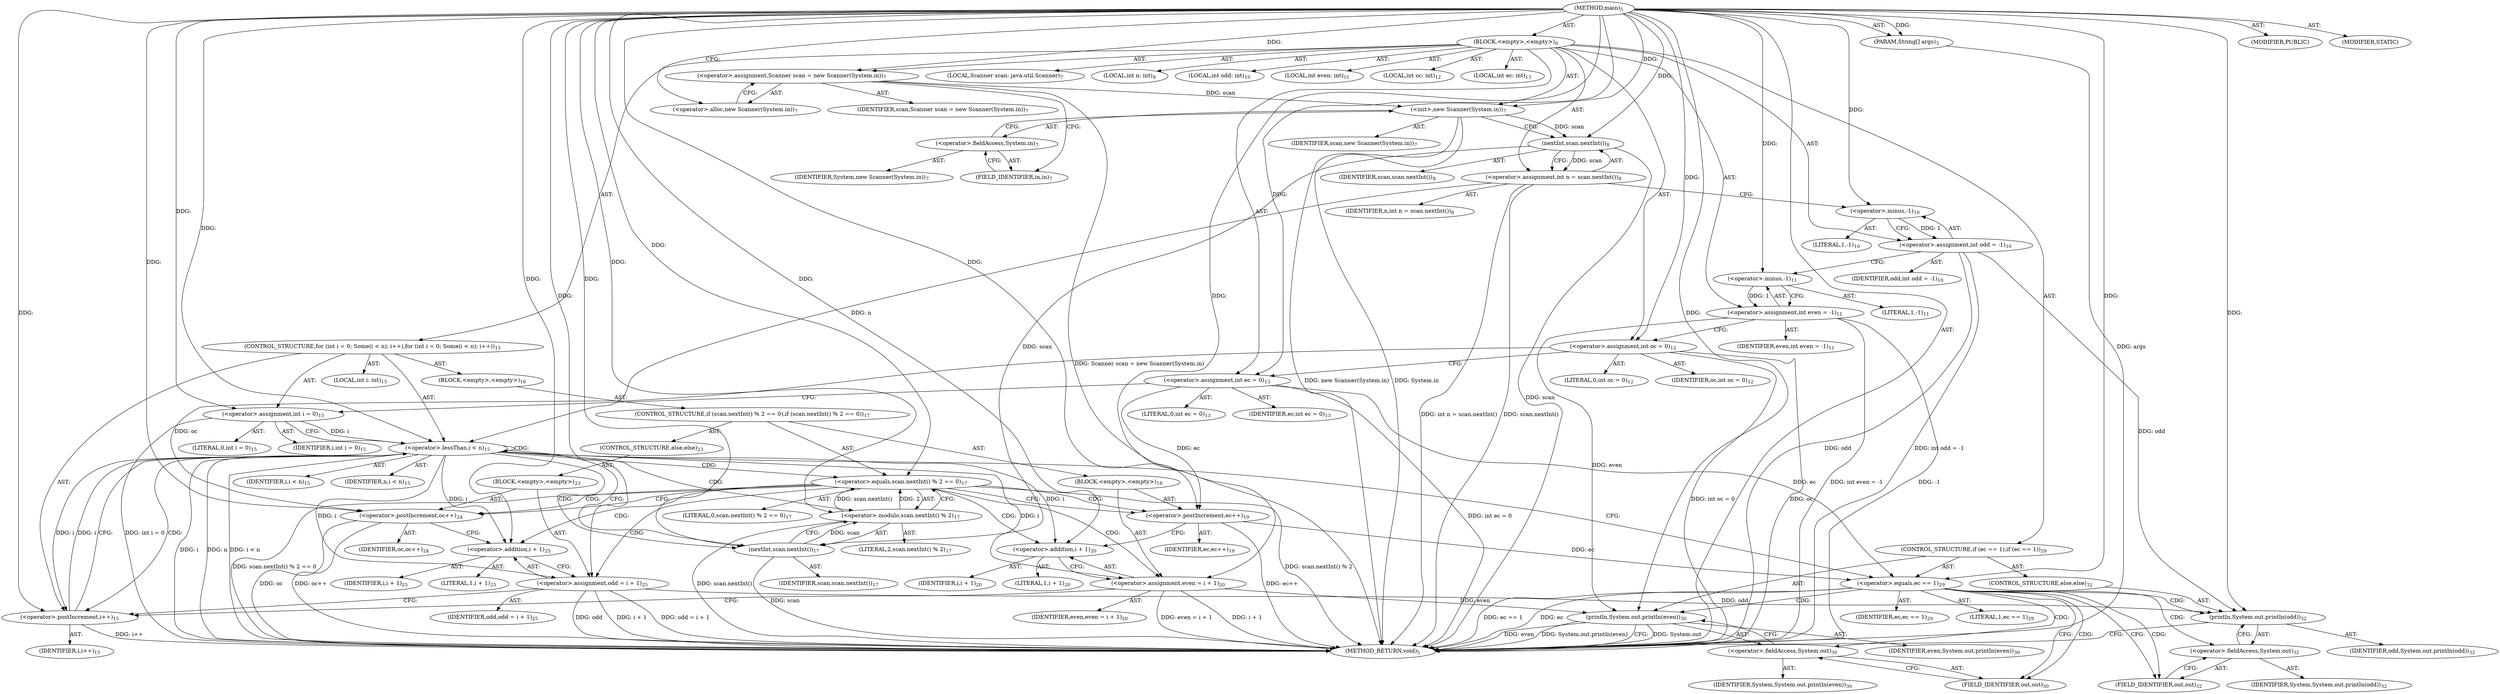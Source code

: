 digraph "main" {  
"19" [label = <(METHOD,main)<SUB>5</SUB>> ]
"20" [label = <(PARAM,String[] args)<SUB>5</SUB>> ]
"21" [label = <(BLOCK,&lt;empty&gt;,&lt;empty&gt;)<SUB>6</SUB>> ]
"4" [label = <(LOCAL,Scanner scan: java.util.Scanner)<SUB>7</SUB>> ]
"22" [label = <(&lt;operator&gt;.assignment,Scanner scan = new Scanner(System.in))<SUB>7</SUB>> ]
"23" [label = <(IDENTIFIER,scan,Scanner scan = new Scanner(System.in))<SUB>7</SUB>> ]
"24" [label = <(&lt;operator&gt;.alloc,new Scanner(System.in))<SUB>7</SUB>> ]
"25" [label = <(&lt;init&gt;,new Scanner(System.in))<SUB>7</SUB>> ]
"3" [label = <(IDENTIFIER,scan,new Scanner(System.in))<SUB>7</SUB>> ]
"26" [label = <(&lt;operator&gt;.fieldAccess,System.in)<SUB>7</SUB>> ]
"27" [label = <(IDENTIFIER,System,new Scanner(System.in))<SUB>7</SUB>> ]
"28" [label = <(FIELD_IDENTIFIER,in,in)<SUB>7</SUB>> ]
"29" [label = <(LOCAL,int n: int)<SUB>8</SUB>> ]
"30" [label = <(&lt;operator&gt;.assignment,int n = scan.nextInt())<SUB>8</SUB>> ]
"31" [label = <(IDENTIFIER,n,int n = scan.nextInt())<SUB>8</SUB>> ]
"32" [label = <(nextInt,scan.nextInt())<SUB>8</SUB>> ]
"33" [label = <(IDENTIFIER,scan,scan.nextInt())<SUB>8</SUB>> ]
"34" [label = <(LOCAL,int odd: int)<SUB>10</SUB>> ]
"35" [label = <(&lt;operator&gt;.assignment,int odd = -1)<SUB>10</SUB>> ]
"36" [label = <(IDENTIFIER,odd,int odd = -1)<SUB>10</SUB>> ]
"37" [label = <(&lt;operator&gt;.minus,-1)<SUB>10</SUB>> ]
"38" [label = <(LITERAL,1,-1)<SUB>10</SUB>> ]
"39" [label = <(LOCAL,int even: int)<SUB>11</SUB>> ]
"40" [label = <(&lt;operator&gt;.assignment,int even = -1)<SUB>11</SUB>> ]
"41" [label = <(IDENTIFIER,even,int even = -1)<SUB>11</SUB>> ]
"42" [label = <(&lt;operator&gt;.minus,-1)<SUB>11</SUB>> ]
"43" [label = <(LITERAL,1,-1)<SUB>11</SUB>> ]
"44" [label = <(LOCAL,int oc: int)<SUB>12</SUB>> ]
"45" [label = <(&lt;operator&gt;.assignment,int oc = 0)<SUB>12</SUB>> ]
"46" [label = <(IDENTIFIER,oc,int oc = 0)<SUB>12</SUB>> ]
"47" [label = <(LITERAL,0,int oc = 0)<SUB>12</SUB>> ]
"48" [label = <(LOCAL,int ec: int)<SUB>13</SUB>> ]
"49" [label = <(&lt;operator&gt;.assignment,int ec = 0)<SUB>13</SUB>> ]
"50" [label = <(IDENTIFIER,ec,int ec = 0)<SUB>13</SUB>> ]
"51" [label = <(LITERAL,0,int ec = 0)<SUB>13</SUB>> ]
"52" [label = <(CONTROL_STRUCTURE,for (int i = 0; Some(i &lt; n); i++),for (int i = 0; Some(i &lt; n); i++))<SUB>15</SUB>> ]
"53" [label = <(LOCAL,int i: int)<SUB>15</SUB>> ]
"54" [label = <(&lt;operator&gt;.assignment,int i = 0)<SUB>15</SUB>> ]
"55" [label = <(IDENTIFIER,i,int i = 0)<SUB>15</SUB>> ]
"56" [label = <(LITERAL,0,int i = 0)<SUB>15</SUB>> ]
"57" [label = <(&lt;operator&gt;.lessThan,i &lt; n)<SUB>15</SUB>> ]
"58" [label = <(IDENTIFIER,i,i &lt; n)<SUB>15</SUB>> ]
"59" [label = <(IDENTIFIER,n,i &lt; n)<SUB>15</SUB>> ]
"60" [label = <(&lt;operator&gt;.postIncrement,i++)<SUB>15</SUB>> ]
"61" [label = <(IDENTIFIER,i,i++)<SUB>15</SUB>> ]
"62" [label = <(BLOCK,&lt;empty&gt;,&lt;empty&gt;)<SUB>16</SUB>> ]
"63" [label = <(CONTROL_STRUCTURE,if (scan.nextInt() % 2 == 0),if (scan.nextInt() % 2 == 0))<SUB>17</SUB>> ]
"64" [label = <(&lt;operator&gt;.equals,scan.nextInt() % 2 == 0)<SUB>17</SUB>> ]
"65" [label = <(&lt;operator&gt;.modulo,scan.nextInt() % 2)<SUB>17</SUB>> ]
"66" [label = <(nextInt,scan.nextInt())<SUB>17</SUB>> ]
"67" [label = <(IDENTIFIER,scan,scan.nextInt())<SUB>17</SUB>> ]
"68" [label = <(LITERAL,2,scan.nextInt() % 2)<SUB>17</SUB>> ]
"69" [label = <(LITERAL,0,scan.nextInt() % 2 == 0)<SUB>17</SUB>> ]
"70" [label = <(BLOCK,&lt;empty&gt;,&lt;empty&gt;)<SUB>18</SUB>> ]
"71" [label = <(&lt;operator&gt;.postIncrement,ec++)<SUB>19</SUB>> ]
"72" [label = <(IDENTIFIER,ec,ec++)<SUB>19</SUB>> ]
"73" [label = <(&lt;operator&gt;.assignment,even = i + 1)<SUB>20</SUB>> ]
"74" [label = <(IDENTIFIER,even,even = i + 1)<SUB>20</SUB>> ]
"75" [label = <(&lt;operator&gt;.addition,i + 1)<SUB>20</SUB>> ]
"76" [label = <(IDENTIFIER,i,i + 1)<SUB>20</SUB>> ]
"77" [label = <(LITERAL,1,i + 1)<SUB>20</SUB>> ]
"78" [label = <(CONTROL_STRUCTURE,else,else)<SUB>23</SUB>> ]
"79" [label = <(BLOCK,&lt;empty&gt;,&lt;empty&gt;)<SUB>23</SUB>> ]
"80" [label = <(&lt;operator&gt;.postIncrement,oc++)<SUB>24</SUB>> ]
"81" [label = <(IDENTIFIER,oc,oc++)<SUB>24</SUB>> ]
"82" [label = <(&lt;operator&gt;.assignment,odd = i + 1)<SUB>25</SUB>> ]
"83" [label = <(IDENTIFIER,odd,odd = i + 1)<SUB>25</SUB>> ]
"84" [label = <(&lt;operator&gt;.addition,i + 1)<SUB>25</SUB>> ]
"85" [label = <(IDENTIFIER,i,i + 1)<SUB>25</SUB>> ]
"86" [label = <(LITERAL,1,i + 1)<SUB>25</SUB>> ]
"87" [label = <(CONTROL_STRUCTURE,if (ec == 1),if (ec == 1))<SUB>29</SUB>> ]
"88" [label = <(&lt;operator&gt;.equals,ec == 1)<SUB>29</SUB>> ]
"89" [label = <(IDENTIFIER,ec,ec == 1)<SUB>29</SUB>> ]
"90" [label = <(LITERAL,1,ec == 1)<SUB>29</SUB>> ]
"91" [label = <(println,System.out.println(even))<SUB>30</SUB>> ]
"92" [label = <(&lt;operator&gt;.fieldAccess,System.out)<SUB>30</SUB>> ]
"93" [label = <(IDENTIFIER,System,System.out.println(even))<SUB>30</SUB>> ]
"94" [label = <(FIELD_IDENTIFIER,out,out)<SUB>30</SUB>> ]
"95" [label = <(IDENTIFIER,even,System.out.println(even))<SUB>30</SUB>> ]
"96" [label = <(CONTROL_STRUCTURE,else,else)<SUB>32</SUB>> ]
"97" [label = <(println,System.out.println(odd))<SUB>32</SUB>> ]
"98" [label = <(&lt;operator&gt;.fieldAccess,System.out)<SUB>32</SUB>> ]
"99" [label = <(IDENTIFIER,System,System.out.println(odd))<SUB>32</SUB>> ]
"100" [label = <(FIELD_IDENTIFIER,out,out)<SUB>32</SUB>> ]
"101" [label = <(IDENTIFIER,odd,System.out.println(odd))<SUB>32</SUB>> ]
"102" [label = <(MODIFIER,PUBLIC)> ]
"103" [label = <(MODIFIER,STATIC)> ]
"104" [label = <(METHOD_RETURN,void)<SUB>5</SUB>> ]
  "19" -> "20"  [ label = "AST: "] 
  "19" -> "21"  [ label = "AST: "] 
  "19" -> "102"  [ label = "AST: "] 
  "19" -> "103"  [ label = "AST: "] 
  "19" -> "104"  [ label = "AST: "] 
  "21" -> "4"  [ label = "AST: "] 
  "21" -> "22"  [ label = "AST: "] 
  "21" -> "25"  [ label = "AST: "] 
  "21" -> "29"  [ label = "AST: "] 
  "21" -> "30"  [ label = "AST: "] 
  "21" -> "34"  [ label = "AST: "] 
  "21" -> "35"  [ label = "AST: "] 
  "21" -> "39"  [ label = "AST: "] 
  "21" -> "40"  [ label = "AST: "] 
  "21" -> "44"  [ label = "AST: "] 
  "21" -> "45"  [ label = "AST: "] 
  "21" -> "48"  [ label = "AST: "] 
  "21" -> "49"  [ label = "AST: "] 
  "21" -> "52"  [ label = "AST: "] 
  "21" -> "87"  [ label = "AST: "] 
  "22" -> "23"  [ label = "AST: "] 
  "22" -> "24"  [ label = "AST: "] 
  "25" -> "3"  [ label = "AST: "] 
  "25" -> "26"  [ label = "AST: "] 
  "26" -> "27"  [ label = "AST: "] 
  "26" -> "28"  [ label = "AST: "] 
  "30" -> "31"  [ label = "AST: "] 
  "30" -> "32"  [ label = "AST: "] 
  "32" -> "33"  [ label = "AST: "] 
  "35" -> "36"  [ label = "AST: "] 
  "35" -> "37"  [ label = "AST: "] 
  "37" -> "38"  [ label = "AST: "] 
  "40" -> "41"  [ label = "AST: "] 
  "40" -> "42"  [ label = "AST: "] 
  "42" -> "43"  [ label = "AST: "] 
  "45" -> "46"  [ label = "AST: "] 
  "45" -> "47"  [ label = "AST: "] 
  "49" -> "50"  [ label = "AST: "] 
  "49" -> "51"  [ label = "AST: "] 
  "52" -> "53"  [ label = "AST: "] 
  "52" -> "54"  [ label = "AST: "] 
  "52" -> "57"  [ label = "AST: "] 
  "52" -> "60"  [ label = "AST: "] 
  "52" -> "62"  [ label = "AST: "] 
  "54" -> "55"  [ label = "AST: "] 
  "54" -> "56"  [ label = "AST: "] 
  "57" -> "58"  [ label = "AST: "] 
  "57" -> "59"  [ label = "AST: "] 
  "60" -> "61"  [ label = "AST: "] 
  "62" -> "63"  [ label = "AST: "] 
  "63" -> "64"  [ label = "AST: "] 
  "63" -> "70"  [ label = "AST: "] 
  "63" -> "78"  [ label = "AST: "] 
  "64" -> "65"  [ label = "AST: "] 
  "64" -> "69"  [ label = "AST: "] 
  "65" -> "66"  [ label = "AST: "] 
  "65" -> "68"  [ label = "AST: "] 
  "66" -> "67"  [ label = "AST: "] 
  "70" -> "71"  [ label = "AST: "] 
  "70" -> "73"  [ label = "AST: "] 
  "71" -> "72"  [ label = "AST: "] 
  "73" -> "74"  [ label = "AST: "] 
  "73" -> "75"  [ label = "AST: "] 
  "75" -> "76"  [ label = "AST: "] 
  "75" -> "77"  [ label = "AST: "] 
  "78" -> "79"  [ label = "AST: "] 
  "79" -> "80"  [ label = "AST: "] 
  "79" -> "82"  [ label = "AST: "] 
  "80" -> "81"  [ label = "AST: "] 
  "82" -> "83"  [ label = "AST: "] 
  "82" -> "84"  [ label = "AST: "] 
  "84" -> "85"  [ label = "AST: "] 
  "84" -> "86"  [ label = "AST: "] 
  "87" -> "88"  [ label = "AST: "] 
  "87" -> "91"  [ label = "AST: "] 
  "87" -> "96"  [ label = "AST: "] 
  "88" -> "89"  [ label = "AST: "] 
  "88" -> "90"  [ label = "AST: "] 
  "91" -> "92"  [ label = "AST: "] 
  "91" -> "95"  [ label = "AST: "] 
  "92" -> "93"  [ label = "AST: "] 
  "92" -> "94"  [ label = "AST: "] 
  "96" -> "97"  [ label = "AST: "] 
  "97" -> "98"  [ label = "AST: "] 
  "97" -> "101"  [ label = "AST: "] 
  "98" -> "99"  [ label = "AST: "] 
  "98" -> "100"  [ label = "AST: "] 
  "22" -> "28"  [ label = "CFG: "] 
  "25" -> "32"  [ label = "CFG: "] 
  "30" -> "37"  [ label = "CFG: "] 
  "35" -> "42"  [ label = "CFG: "] 
  "40" -> "45"  [ label = "CFG: "] 
  "45" -> "49"  [ label = "CFG: "] 
  "49" -> "54"  [ label = "CFG: "] 
  "24" -> "22"  [ label = "CFG: "] 
  "26" -> "25"  [ label = "CFG: "] 
  "32" -> "30"  [ label = "CFG: "] 
  "37" -> "35"  [ label = "CFG: "] 
  "42" -> "40"  [ label = "CFG: "] 
  "54" -> "57"  [ label = "CFG: "] 
  "57" -> "66"  [ label = "CFG: "] 
  "57" -> "88"  [ label = "CFG: "] 
  "60" -> "57"  [ label = "CFG: "] 
  "88" -> "94"  [ label = "CFG: "] 
  "88" -> "100"  [ label = "CFG: "] 
  "91" -> "104"  [ label = "CFG: "] 
  "28" -> "26"  [ label = "CFG: "] 
  "92" -> "91"  [ label = "CFG: "] 
  "97" -> "104"  [ label = "CFG: "] 
  "64" -> "71"  [ label = "CFG: "] 
  "64" -> "80"  [ label = "CFG: "] 
  "94" -> "92"  [ label = "CFG: "] 
  "98" -> "97"  [ label = "CFG: "] 
  "65" -> "64"  [ label = "CFG: "] 
  "71" -> "75"  [ label = "CFG: "] 
  "73" -> "60"  [ label = "CFG: "] 
  "100" -> "98"  [ label = "CFG: "] 
  "66" -> "65"  [ label = "CFG: "] 
  "75" -> "73"  [ label = "CFG: "] 
  "80" -> "84"  [ label = "CFG: "] 
  "82" -> "60"  [ label = "CFG: "] 
  "84" -> "82"  [ label = "CFG: "] 
  "19" -> "24"  [ label = "CFG: "] 
  "20" -> "104"  [ label = "DDG: args"] 
  "22" -> "104"  [ label = "DDG: Scanner scan = new Scanner(System.in)"] 
  "25" -> "104"  [ label = "DDG: System.in"] 
  "25" -> "104"  [ label = "DDG: new Scanner(System.in)"] 
  "32" -> "104"  [ label = "DDG: scan"] 
  "30" -> "104"  [ label = "DDG: scan.nextInt()"] 
  "30" -> "104"  [ label = "DDG: int n = scan.nextInt()"] 
  "35" -> "104"  [ label = "DDG: odd"] 
  "35" -> "104"  [ label = "DDG: int odd = -1"] 
  "40" -> "104"  [ label = "DDG: -1"] 
  "40" -> "104"  [ label = "DDG: int even = -1"] 
  "45" -> "104"  [ label = "DDG: oc"] 
  "45" -> "104"  [ label = "DDG: int oc = 0"] 
  "49" -> "104"  [ label = "DDG: int ec = 0"] 
  "54" -> "104"  [ label = "DDG: int i = 0"] 
  "57" -> "104"  [ label = "DDG: i"] 
  "57" -> "104"  [ label = "DDG: n"] 
  "57" -> "104"  [ label = "DDG: i &lt; n"] 
  "88" -> "104"  [ label = "DDG: ec"] 
  "88" -> "104"  [ label = "DDG: ec == 1"] 
  "91" -> "104"  [ label = "DDG: System.out"] 
  "91" -> "104"  [ label = "DDG: even"] 
  "91" -> "104"  [ label = "DDG: System.out.println(even)"] 
  "66" -> "104"  [ label = "DDG: scan"] 
  "65" -> "104"  [ label = "DDG: scan.nextInt()"] 
  "64" -> "104"  [ label = "DDG: scan.nextInt() % 2"] 
  "64" -> "104"  [ label = "DDG: scan.nextInt() % 2 == 0"] 
  "80" -> "104"  [ label = "DDG: oc"] 
  "80" -> "104"  [ label = "DDG: oc++"] 
  "82" -> "104"  [ label = "DDG: odd"] 
  "82" -> "104"  [ label = "DDG: i + 1"] 
  "82" -> "104"  [ label = "DDG: odd = i + 1"] 
  "71" -> "104"  [ label = "DDG: ec++"] 
  "73" -> "104"  [ label = "DDG: i + 1"] 
  "73" -> "104"  [ label = "DDG: even = i + 1"] 
  "60" -> "104"  [ label = "DDG: i++"] 
  "19" -> "20"  [ label = "DDG: "] 
  "19" -> "22"  [ label = "DDG: "] 
  "32" -> "30"  [ label = "DDG: scan"] 
  "37" -> "35"  [ label = "DDG: 1"] 
  "42" -> "40"  [ label = "DDG: 1"] 
  "19" -> "45"  [ label = "DDG: "] 
  "19" -> "49"  [ label = "DDG: "] 
  "22" -> "25"  [ label = "DDG: scan"] 
  "19" -> "25"  [ label = "DDG: "] 
  "19" -> "54"  [ label = "DDG: "] 
  "25" -> "32"  [ label = "DDG: scan"] 
  "19" -> "32"  [ label = "DDG: "] 
  "19" -> "37"  [ label = "DDG: "] 
  "19" -> "42"  [ label = "DDG: "] 
  "54" -> "57"  [ label = "DDG: i"] 
  "60" -> "57"  [ label = "DDG: i"] 
  "19" -> "57"  [ label = "DDG: "] 
  "30" -> "57"  [ label = "DDG: n"] 
  "19" -> "60"  [ label = "DDG: "] 
  "57" -> "60"  [ label = "DDG: i"] 
  "49" -> "88"  [ label = "DDG: ec"] 
  "71" -> "88"  [ label = "DDG: ec"] 
  "19" -> "88"  [ label = "DDG: "] 
  "40" -> "91"  [ label = "DDG: even"] 
  "73" -> "91"  [ label = "DDG: even"] 
  "19" -> "91"  [ label = "DDG: "] 
  "35" -> "97"  [ label = "DDG: odd"] 
  "82" -> "97"  [ label = "DDG: odd"] 
  "19" -> "97"  [ label = "DDG: "] 
  "65" -> "64"  [ label = "DDG: scan.nextInt()"] 
  "65" -> "64"  [ label = "DDG: 2"] 
  "19" -> "64"  [ label = "DDG: "] 
  "57" -> "73"  [ label = "DDG: i"] 
  "19" -> "73"  [ label = "DDG: "] 
  "66" -> "65"  [ label = "DDG: scan"] 
  "19" -> "65"  [ label = "DDG: "] 
  "49" -> "71"  [ label = "DDG: ec"] 
  "19" -> "71"  [ label = "DDG: "] 
  "57" -> "82"  [ label = "DDG: i"] 
  "19" -> "82"  [ label = "DDG: "] 
  "32" -> "66"  [ label = "DDG: scan"] 
  "19" -> "66"  [ label = "DDG: "] 
  "57" -> "75"  [ label = "DDG: i"] 
  "19" -> "75"  [ label = "DDG: "] 
  "45" -> "80"  [ label = "DDG: oc"] 
  "19" -> "80"  [ label = "DDG: "] 
  "57" -> "84"  [ label = "DDG: i"] 
  "19" -> "84"  [ label = "DDG: "] 
  "57" -> "60"  [ label = "CDG: "] 
  "57" -> "64"  [ label = "CDG: "] 
  "57" -> "57"  [ label = "CDG: "] 
  "57" -> "66"  [ label = "CDG: "] 
  "57" -> "65"  [ label = "CDG: "] 
  "88" -> "94"  [ label = "CDG: "] 
  "88" -> "98"  [ label = "CDG: "] 
  "88" -> "100"  [ label = "CDG: "] 
  "88" -> "92"  [ label = "CDG: "] 
  "88" -> "97"  [ label = "CDG: "] 
  "88" -> "91"  [ label = "CDG: "] 
  "64" -> "80"  [ label = "CDG: "] 
  "64" -> "73"  [ label = "CDG: "] 
  "64" -> "71"  [ label = "CDG: "] 
  "64" -> "75"  [ label = "CDG: "] 
  "64" -> "84"  [ label = "CDG: "] 
  "64" -> "82"  [ label = "CDG: "] 
}
